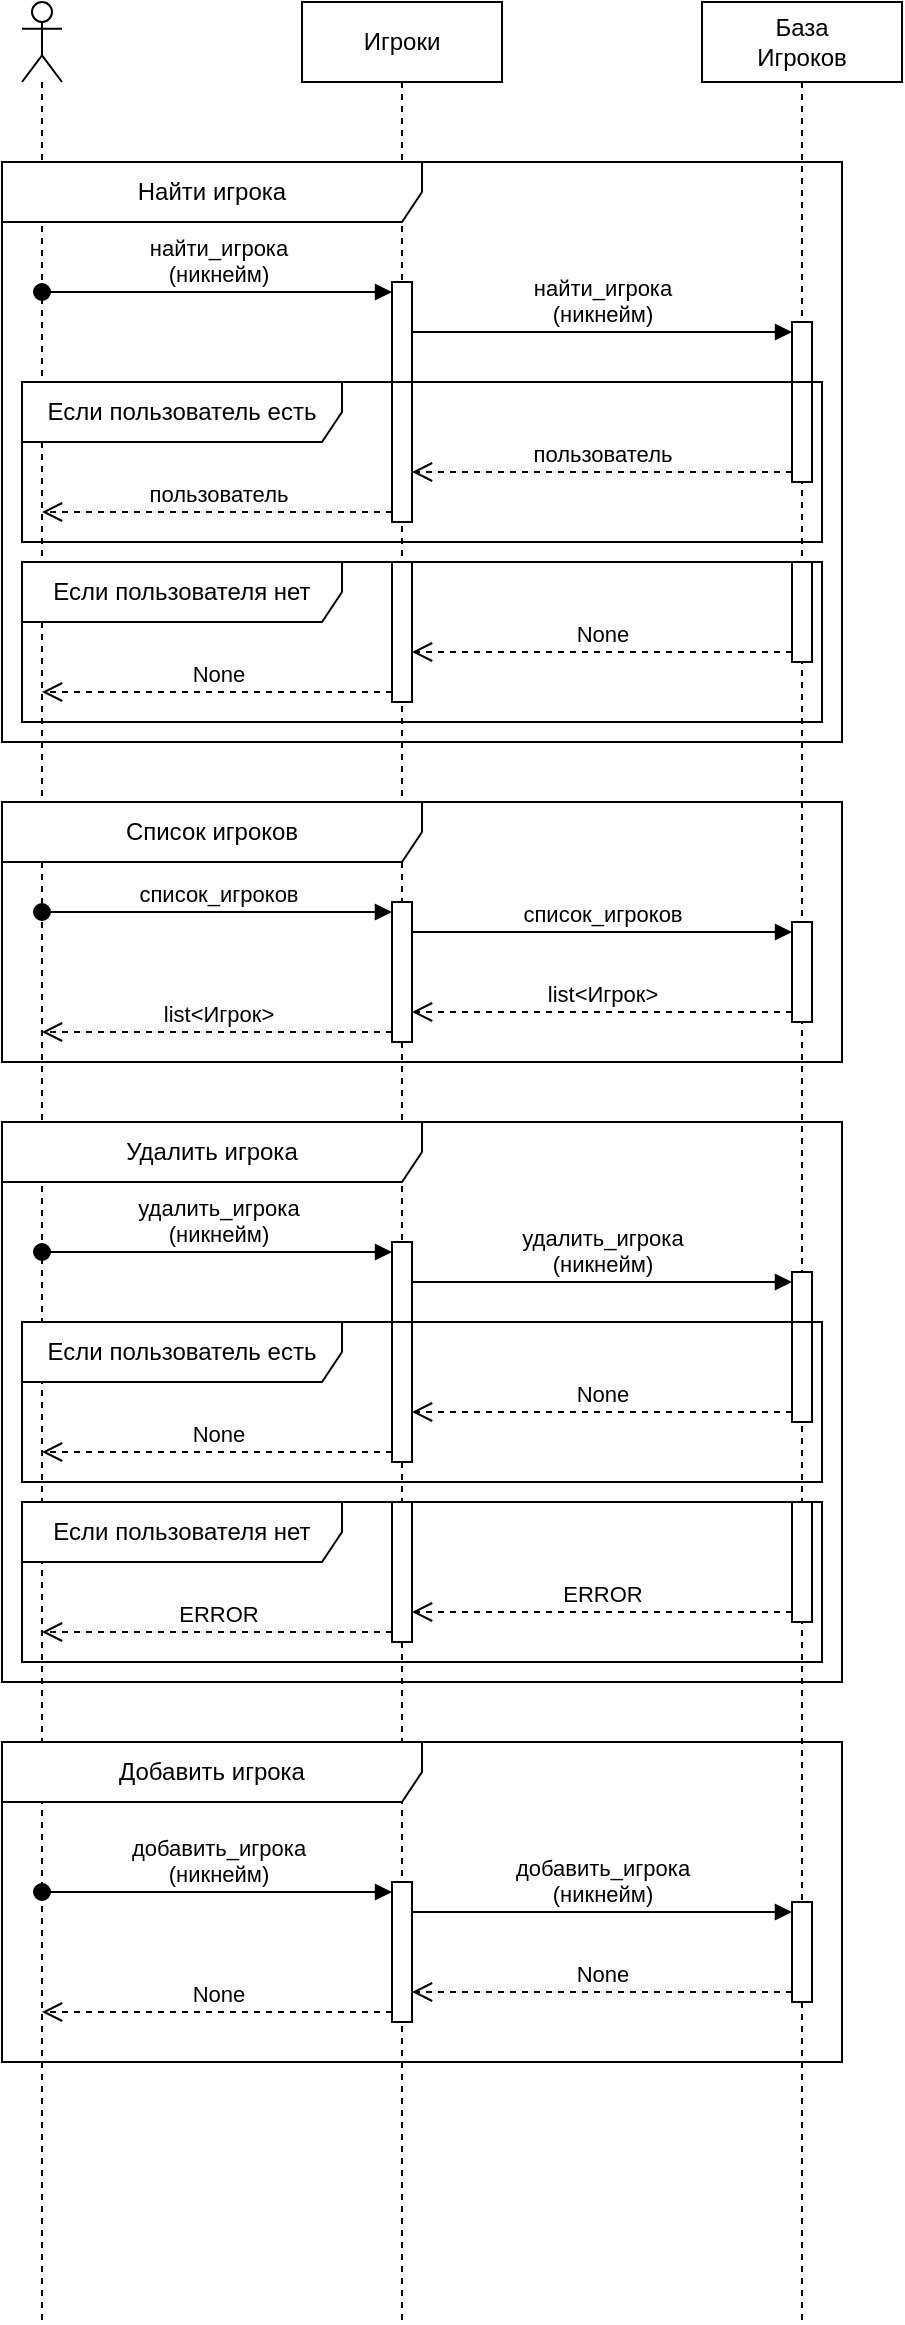 <mxfile version="27.0.9">
  <diagram name="Страница — 1" id="M503lQbu9yhQQV0HB1_Y">
    <mxGraphModel dx="1426" dy="841" grid="1" gridSize="10" guides="1" tooltips="1" connect="1" arrows="1" fold="1" page="1" pageScale="1" pageWidth="827" pageHeight="1169" math="0" shadow="0">
      <root>
        <mxCell id="0" />
        <mxCell id="1" parent="0" />
        <mxCell id="is2d8ssHcdv7nwQPwAMH-1" value="" style="shape=umlLifeline;perimeter=lifelinePerimeter;whiteSpace=wrap;html=1;container=1;dropTarget=0;collapsible=0;recursiveResize=0;outlineConnect=0;portConstraint=eastwest;newEdgeStyle={&quot;curved&quot;:0,&quot;rounded&quot;:0};participant=umlActor;" parent="1" vertex="1">
          <mxGeometry x="50" y="40" width="20" height="1160" as="geometry" />
        </mxCell>
        <mxCell id="is2d8ssHcdv7nwQPwAMH-2" value="Игроки" style="shape=umlLifeline;perimeter=lifelinePerimeter;whiteSpace=wrap;html=1;container=1;dropTarget=0;collapsible=0;recursiveResize=0;outlineConnect=0;portConstraint=eastwest;newEdgeStyle={&quot;curved&quot;:0,&quot;rounded&quot;:0};" parent="1" vertex="1">
          <mxGeometry x="190" y="40" width="100" height="1160" as="geometry" />
        </mxCell>
        <mxCell id="is2d8ssHcdv7nwQPwAMH-4" value="" style="html=1;points=[[0,0,0,0,5],[0,1,0,0,-5],[1,0,0,0,5],[1,1,0,0,-5]];perimeter=orthogonalPerimeter;outlineConnect=0;targetShapes=umlLifeline;portConstraint=eastwest;newEdgeStyle={&quot;curved&quot;:0,&quot;rounded&quot;:0};" parent="is2d8ssHcdv7nwQPwAMH-2" vertex="1">
          <mxGeometry x="45" y="140" width="10" height="120" as="geometry" />
        </mxCell>
        <mxCell id="is2d8ssHcdv7nwQPwAMH-12" value="" style="html=1;points=[[0,0,0,0,5],[0,1,0,0,-5],[1,0,0,0,5],[1,1,0,0,-5]];perimeter=orthogonalPerimeter;outlineConnect=0;targetShapes=umlLifeline;portConstraint=eastwest;newEdgeStyle={&quot;curved&quot;:0,&quot;rounded&quot;:0};" parent="is2d8ssHcdv7nwQPwAMH-2" vertex="1">
          <mxGeometry x="45" y="280" width="10" height="70" as="geometry" />
        </mxCell>
        <mxCell id="is2d8ssHcdv7nwQPwAMH-17" value="" style="html=1;points=[[0,0,0,0,5],[0,1,0,0,-5],[1,0,0,0,5],[1,1,0,0,-5]];perimeter=orthogonalPerimeter;outlineConnect=0;targetShapes=umlLifeline;portConstraint=eastwest;newEdgeStyle={&quot;curved&quot;:0,&quot;rounded&quot;:0};" parent="is2d8ssHcdv7nwQPwAMH-2" vertex="1">
          <mxGeometry x="45" y="450" width="10" height="70" as="geometry" />
        </mxCell>
        <mxCell id="is2d8ssHcdv7nwQPwAMH-24" value="" style="html=1;points=[[0,0,0,0,5],[0,1,0,0,-5],[1,0,0,0,5],[1,1,0,0,-5]];perimeter=orthogonalPerimeter;outlineConnect=0;targetShapes=umlLifeline;portConstraint=eastwest;newEdgeStyle={&quot;curved&quot;:0,&quot;rounded&quot;:0};" parent="is2d8ssHcdv7nwQPwAMH-2" vertex="1">
          <mxGeometry x="45" y="620" width="10" height="110" as="geometry" />
        </mxCell>
        <mxCell id="is2d8ssHcdv7nwQPwAMH-32" value="" style="html=1;points=[[0,0,0,0,5],[0,1,0,0,-5],[1,0,0,0,5],[1,1,0,0,-5]];perimeter=orthogonalPerimeter;outlineConnect=0;targetShapes=umlLifeline;portConstraint=eastwest;newEdgeStyle={&quot;curved&quot;:0,&quot;rounded&quot;:0};" parent="is2d8ssHcdv7nwQPwAMH-2" vertex="1">
          <mxGeometry x="45" y="750" width="10" height="70" as="geometry" />
        </mxCell>
        <mxCell id="is2d8ssHcdv7nwQPwAMH-37" value="" style="html=1;points=[[0,0,0,0,5],[0,1,0,0,-5],[1,0,0,0,5],[1,1,0,0,-5]];perimeter=orthogonalPerimeter;outlineConnect=0;targetShapes=umlLifeline;portConstraint=eastwest;newEdgeStyle={&quot;curved&quot;:0,&quot;rounded&quot;:0};" parent="is2d8ssHcdv7nwQPwAMH-2" vertex="1">
          <mxGeometry x="45" y="940" width="10" height="70" as="geometry" />
        </mxCell>
        <mxCell id="is2d8ssHcdv7nwQPwAMH-3" value="База&lt;br&gt;Игроков" style="shape=umlLifeline;perimeter=lifelinePerimeter;whiteSpace=wrap;html=1;container=1;dropTarget=0;collapsible=0;recursiveResize=0;outlineConnect=0;portConstraint=eastwest;newEdgeStyle={&quot;curved&quot;:0,&quot;rounded&quot;:0};" parent="1" vertex="1">
          <mxGeometry x="390" y="40" width="100" height="1160" as="geometry" />
        </mxCell>
        <mxCell id="is2d8ssHcdv7nwQPwAMH-6" value="" style="html=1;points=[[0,0,0,0,5],[0,1,0,0,-5],[1,0,0,0,5],[1,1,0,0,-5]];perimeter=orthogonalPerimeter;outlineConnect=0;targetShapes=umlLifeline;portConstraint=eastwest;newEdgeStyle={&quot;curved&quot;:0,&quot;rounded&quot;:0};" parent="is2d8ssHcdv7nwQPwAMH-3" vertex="1">
          <mxGeometry x="45" y="160" width="10" height="80" as="geometry" />
        </mxCell>
        <mxCell id="is2d8ssHcdv7nwQPwAMH-11" value="" style="html=1;points=[[0,0,0,0,5],[0,1,0,0,-5],[1,0,0,0,5],[1,1,0,0,-5]];perimeter=orthogonalPerimeter;outlineConnect=0;targetShapes=umlLifeline;portConstraint=eastwest;newEdgeStyle={&quot;curved&quot;:0,&quot;rounded&quot;:0};" parent="is2d8ssHcdv7nwQPwAMH-3" vertex="1">
          <mxGeometry x="45" y="280" width="10" height="50" as="geometry" />
        </mxCell>
        <mxCell id="is2d8ssHcdv7nwQPwAMH-19" value="" style="html=1;points=[[0,0,0,0,5],[0,1,0,0,-5],[1,0,0,0,5],[1,1,0,0,-5]];perimeter=orthogonalPerimeter;outlineConnect=0;targetShapes=umlLifeline;portConstraint=eastwest;newEdgeStyle={&quot;curved&quot;:0,&quot;rounded&quot;:0};" parent="is2d8ssHcdv7nwQPwAMH-3" vertex="1">
          <mxGeometry x="45" y="460" width="10" height="50" as="geometry" />
        </mxCell>
        <mxCell id="is2d8ssHcdv7nwQPwAMH-26" value="" style="html=1;points=[[0,0,0,0,5],[0,1,0,0,-5],[1,0,0,0,5],[1,1,0,0,-5]];perimeter=orthogonalPerimeter;outlineConnect=0;targetShapes=umlLifeline;portConstraint=eastwest;newEdgeStyle={&quot;curved&quot;:0,&quot;rounded&quot;:0};" parent="is2d8ssHcdv7nwQPwAMH-3" vertex="1">
          <mxGeometry x="45" y="635" width="10" height="75" as="geometry" />
        </mxCell>
        <mxCell id="is2d8ssHcdv7nwQPwAMH-31" value="" style="html=1;points=[[0,0,0,0,5],[0,1,0,0,-5],[1,0,0,0,5],[1,1,0,0,-5]];perimeter=orthogonalPerimeter;outlineConnect=0;targetShapes=umlLifeline;portConstraint=eastwest;newEdgeStyle={&quot;curved&quot;:0,&quot;rounded&quot;:0};" parent="is2d8ssHcdv7nwQPwAMH-3" vertex="1">
          <mxGeometry x="45" y="750" width="10" height="60" as="geometry" />
        </mxCell>
        <mxCell id="is2d8ssHcdv7nwQPwAMH-40" value="" style="html=1;points=[[0,0,0,0,5],[0,1,0,0,-5],[1,0,0,0,5],[1,1,0,0,-5]];perimeter=orthogonalPerimeter;outlineConnect=0;targetShapes=umlLifeline;portConstraint=eastwest;newEdgeStyle={&quot;curved&quot;:0,&quot;rounded&quot;:0};" parent="is2d8ssHcdv7nwQPwAMH-3" vertex="1">
          <mxGeometry x="45" y="950" width="10" height="50" as="geometry" />
        </mxCell>
        <mxCell id="is2d8ssHcdv7nwQPwAMH-5" value="найти_игрока&lt;br&gt;(никнейм)" style="html=1;verticalAlign=bottom;startArrow=oval;endArrow=block;startSize=8;curved=0;rounded=0;entryX=0;entryY=0;entryDx=0;entryDy=5;" parent="1" source="is2d8ssHcdv7nwQPwAMH-1" target="is2d8ssHcdv7nwQPwAMH-4" edge="1">
          <mxGeometry relative="1" as="geometry">
            <mxPoint x="165" y="185" as="sourcePoint" />
          </mxGeometry>
        </mxCell>
        <mxCell id="is2d8ssHcdv7nwQPwAMH-7" value="найти_игрока&lt;br&gt;(никнейм)" style="html=1;verticalAlign=bottom;endArrow=block;curved=0;rounded=0;entryX=0;entryY=0;entryDx=0;entryDy=5;entryPerimeter=0;" parent="1" source="is2d8ssHcdv7nwQPwAMH-4" target="is2d8ssHcdv7nwQPwAMH-6" edge="1">
          <mxGeometry width="80" relative="1" as="geometry">
            <mxPoint x="310" y="200" as="sourcePoint" />
            <mxPoint x="390" y="200" as="targetPoint" />
          </mxGeometry>
        </mxCell>
        <mxCell id="is2d8ssHcdv7nwQPwAMH-8" value="пользователь" style="html=1;verticalAlign=bottom;endArrow=open;dashed=1;endSize=8;curved=0;rounded=0;exitX=0;exitY=1;exitDx=0;exitDy=-5;exitPerimeter=0;" parent="1" source="is2d8ssHcdv7nwQPwAMH-6" target="is2d8ssHcdv7nwQPwAMH-4" edge="1">
          <mxGeometry relative="1" as="geometry">
            <mxPoint x="390" y="270" as="sourcePoint" />
            <mxPoint x="310" y="270" as="targetPoint" />
          </mxGeometry>
        </mxCell>
        <mxCell id="is2d8ssHcdv7nwQPwAMH-9" value="пользователь" style="html=1;verticalAlign=bottom;endArrow=open;dashed=1;endSize=8;curved=0;rounded=0;exitX=0;exitY=1;exitDx=0;exitDy=-5;exitPerimeter=0;" parent="1" source="is2d8ssHcdv7nwQPwAMH-4" target="is2d8ssHcdv7nwQPwAMH-1" edge="1">
          <mxGeometry relative="1" as="geometry">
            <mxPoint x="180" y="290" as="sourcePoint" />
            <mxPoint x="100" y="290" as="targetPoint" />
          </mxGeometry>
        </mxCell>
        <mxCell id="is2d8ssHcdv7nwQPwAMH-10" value="Если пользователь есть" style="shape=umlFrame;whiteSpace=wrap;html=1;pointerEvents=0;width=160;height=30;" parent="1" vertex="1">
          <mxGeometry x="50" y="230" width="400" height="80" as="geometry" />
        </mxCell>
        <mxCell id="is2d8ssHcdv7nwQPwAMH-13" value="None" style="html=1;verticalAlign=bottom;endArrow=open;dashed=1;endSize=8;curved=0;rounded=0;exitX=0;exitY=1;exitDx=0;exitDy=-5;exitPerimeter=0;" parent="1" source="is2d8ssHcdv7nwQPwAMH-11" target="is2d8ssHcdv7nwQPwAMH-12" edge="1">
          <mxGeometry relative="1" as="geometry">
            <mxPoint x="390" y="360" as="sourcePoint" />
            <mxPoint x="310" y="360" as="targetPoint" />
          </mxGeometry>
        </mxCell>
        <mxCell id="is2d8ssHcdv7nwQPwAMH-14" value="None" style="html=1;verticalAlign=bottom;endArrow=open;dashed=1;endSize=8;curved=0;rounded=0;exitX=0;exitY=1;exitDx=0;exitDy=-5;exitPerimeter=0;" parent="1" source="is2d8ssHcdv7nwQPwAMH-12" target="is2d8ssHcdv7nwQPwAMH-1" edge="1">
          <mxGeometry relative="1" as="geometry">
            <mxPoint x="190" y="380" as="sourcePoint" />
            <mxPoint x="110" y="380" as="targetPoint" />
          </mxGeometry>
        </mxCell>
        <mxCell id="is2d8ssHcdv7nwQPwAMH-15" value="Если пользователя нет" style="shape=umlFrame;whiteSpace=wrap;html=1;pointerEvents=0;width=160;height=30;" parent="1" vertex="1">
          <mxGeometry x="50" y="320" width="400" height="80" as="geometry" />
        </mxCell>
        <mxCell id="is2d8ssHcdv7nwQPwAMH-16" value="Найти игрока" style="shape=umlFrame;whiteSpace=wrap;html=1;pointerEvents=0;width=210;height=30;" parent="1" vertex="1">
          <mxGeometry x="40" y="120" width="420" height="290" as="geometry" />
        </mxCell>
        <mxCell id="is2d8ssHcdv7nwQPwAMH-18" value="список_игроков" style="html=1;verticalAlign=bottom;startArrow=oval;endArrow=block;startSize=8;curved=0;rounded=0;entryX=0;entryY=0;entryDx=0;entryDy=5;" parent="1" source="is2d8ssHcdv7nwQPwAMH-1" target="is2d8ssHcdv7nwQPwAMH-17" edge="1">
          <mxGeometry relative="1" as="geometry">
            <mxPoint x="165" y="495" as="sourcePoint" />
          </mxGeometry>
        </mxCell>
        <mxCell id="is2d8ssHcdv7nwQPwAMH-20" value="список_игроков" style="html=1;verticalAlign=bottom;endArrow=block;curved=0;rounded=0;entryX=0;entryY=0;entryDx=0;entryDy=5;entryPerimeter=0;" parent="1" source="is2d8ssHcdv7nwQPwAMH-17" target="is2d8ssHcdv7nwQPwAMH-19" edge="1">
          <mxGeometry width="80" relative="1" as="geometry">
            <mxPoint x="320" y="510" as="sourcePoint" />
            <mxPoint x="400" y="510" as="targetPoint" />
          </mxGeometry>
        </mxCell>
        <mxCell id="is2d8ssHcdv7nwQPwAMH-21" value="list&amp;lt;Игрок&amp;gt;" style="html=1;verticalAlign=bottom;endArrow=open;dashed=1;endSize=8;curved=0;rounded=0;exitX=0;exitY=1;exitDx=0;exitDy=-5;exitPerimeter=0;" parent="1" source="is2d8ssHcdv7nwQPwAMH-19" target="is2d8ssHcdv7nwQPwAMH-17" edge="1">
          <mxGeometry relative="1" as="geometry">
            <mxPoint x="400" y="560" as="sourcePoint" />
            <mxPoint x="320" y="560" as="targetPoint" />
          </mxGeometry>
        </mxCell>
        <mxCell id="is2d8ssHcdv7nwQPwAMH-22" value="list&amp;lt;Игрок&amp;gt;" style="html=1;verticalAlign=bottom;endArrow=open;dashed=1;endSize=8;curved=0;rounded=0;exitX=0;exitY=1;exitDx=0;exitDy=-5;exitPerimeter=0;" parent="1" source="is2d8ssHcdv7nwQPwAMH-17" target="is2d8ssHcdv7nwQPwAMH-1" edge="1">
          <mxGeometry relative="1" as="geometry">
            <mxPoint x="200" y="560" as="sourcePoint" />
            <mxPoint x="60" y="560" as="targetPoint" />
          </mxGeometry>
        </mxCell>
        <mxCell id="is2d8ssHcdv7nwQPwAMH-23" value="Список игроков" style="shape=umlFrame;whiteSpace=wrap;html=1;pointerEvents=0;width=210;height=30;" parent="1" vertex="1">
          <mxGeometry x="40" y="440" width="420" height="130" as="geometry" />
        </mxCell>
        <mxCell id="is2d8ssHcdv7nwQPwAMH-25" value="удалить_игрока&lt;br&gt;(никнейм)" style="html=1;verticalAlign=bottom;startArrow=oval;endArrow=block;startSize=8;curved=0;rounded=0;entryX=0;entryY=0;entryDx=0;entryDy=5;" parent="1" source="is2d8ssHcdv7nwQPwAMH-1" target="is2d8ssHcdv7nwQPwAMH-24" edge="1">
          <mxGeometry relative="1" as="geometry">
            <mxPoint x="165" y="665" as="sourcePoint" />
          </mxGeometry>
        </mxCell>
        <mxCell id="is2d8ssHcdv7nwQPwAMH-27" value="удалить_игрока&lt;br&gt;(никнейм)" style="html=1;verticalAlign=bottom;endArrow=block;curved=0;rounded=0;entryX=0;entryY=0;entryDx=0;entryDy=5;" parent="1" source="is2d8ssHcdv7nwQPwAMH-24" target="is2d8ssHcdv7nwQPwAMH-26" edge="1">
          <mxGeometry relative="1" as="geometry">
            <mxPoint x="365" y="665" as="sourcePoint" />
          </mxGeometry>
        </mxCell>
        <mxCell id="is2d8ssHcdv7nwQPwAMH-28" value="None" style="html=1;verticalAlign=bottom;endArrow=open;dashed=1;endSize=8;curved=0;rounded=0;exitX=0;exitY=1;exitDx=0;exitDy=-5;exitPerimeter=0;" parent="1" source="is2d8ssHcdv7nwQPwAMH-26" target="is2d8ssHcdv7nwQPwAMH-24" edge="1">
          <mxGeometry relative="1" as="geometry">
            <mxPoint x="365" y="735" as="targetPoint" />
          </mxGeometry>
        </mxCell>
        <mxCell id="is2d8ssHcdv7nwQPwAMH-29" value="Если пользователь есть" style="shape=umlFrame;whiteSpace=wrap;html=1;pointerEvents=0;width=160;height=30;" parent="1" vertex="1">
          <mxGeometry x="50" y="700" width="400" height="80" as="geometry" />
        </mxCell>
        <mxCell id="is2d8ssHcdv7nwQPwAMH-30" value="None" style="html=1;verticalAlign=bottom;endArrow=open;dashed=1;endSize=8;curved=0;rounded=0;exitX=0;exitY=1;exitDx=0;exitDy=-5;exitPerimeter=0;" parent="1" source="is2d8ssHcdv7nwQPwAMH-24" target="is2d8ssHcdv7nwQPwAMH-1" edge="1">
          <mxGeometry relative="1" as="geometry">
            <mxPoint x="180" y="760" as="sourcePoint" />
            <mxPoint x="100" y="760" as="targetPoint" />
          </mxGeometry>
        </mxCell>
        <mxCell id="is2d8ssHcdv7nwQPwAMH-33" value="ERROR" style="html=1;verticalAlign=bottom;endArrow=open;dashed=1;endSize=8;curved=0;rounded=0;exitX=0;exitY=1;exitDx=0;exitDy=-5;exitPerimeter=0;" parent="1" source="is2d8ssHcdv7nwQPwAMH-31" target="is2d8ssHcdv7nwQPwAMH-32" edge="1">
          <mxGeometry relative="1" as="geometry">
            <mxPoint x="380" y="830" as="sourcePoint" />
            <mxPoint x="300" y="830" as="targetPoint" />
          </mxGeometry>
        </mxCell>
        <mxCell id="is2d8ssHcdv7nwQPwAMH-34" value="ERROR" style="html=1;verticalAlign=bottom;endArrow=open;dashed=1;endSize=8;curved=0;rounded=0;exitX=0;exitY=1;exitDx=0;exitDy=-5;exitPerimeter=0;" parent="1" source="is2d8ssHcdv7nwQPwAMH-32" target="is2d8ssHcdv7nwQPwAMH-1" edge="1">
          <mxGeometry relative="1" as="geometry">
            <mxPoint x="200" y="860" as="sourcePoint" />
            <mxPoint x="120" y="860" as="targetPoint" />
          </mxGeometry>
        </mxCell>
        <mxCell id="is2d8ssHcdv7nwQPwAMH-35" value="Если пользователя нет" style="shape=umlFrame;whiteSpace=wrap;html=1;pointerEvents=0;width=160;height=30;" parent="1" vertex="1">
          <mxGeometry x="50" y="790" width="400" height="80" as="geometry" />
        </mxCell>
        <mxCell id="is2d8ssHcdv7nwQPwAMH-36" value="Удалить игрока" style="shape=umlFrame;whiteSpace=wrap;html=1;pointerEvents=0;width=210;height=30;" parent="1" vertex="1">
          <mxGeometry x="40" y="600" width="420" height="280" as="geometry" />
        </mxCell>
        <mxCell id="is2d8ssHcdv7nwQPwAMH-38" value="добавить_игрока&lt;br&gt;(никнейм)" style="html=1;verticalAlign=bottom;startArrow=oval;endArrow=block;startSize=8;curved=0;rounded=0;entryX=0;entryY=0;entryDx=0;entryDy=5;" parent="1" source="is2d8ssHcdv7nwQPwAMH-1" target="is2d8ssHcdv7nwQPwAMH-37" edge="1">
          <mxGeometry relative="1" as="geometry">
            <mxPoint x="57.25" y="985" as="sourcePoint" />
          </mxGeometry>
        </mxCell>
        <mxCell id="is2d8ssHcdv7nwQPwAMH-39" value="добавить_игрока&lt;br&gt;(никнейм)" style="html=1;verticalAlign=bottom;endArrow=block;curved=0;rounded=0;entryX=0;entryY=0;entryDx=0;entryDy=5;entryPerimeter=0;" parent="1" source="is2d8ssHcdv7nwQPwAMH-37" target="is2d8ssHcdv7nwQPwAMH-40" edge="1">
          <mxGeometry width="80" relative="1" as="geometry">
            <mxPoint x="268.25" y="1000" as="sourcePoint" />
            <mxPoint x="387.75" y="1000" as="targetPoint" />
          </mxGeometry>
        </mxCell>
        <mxCell id="is2d8ssHcdv7nwQPwAMH-41" value="Добавить игрока" style="shape=umlFrame;whiteSpace=wrap;html=1;pointerEvents=0;width=210;height=30;" parent="1" vertex="1">
          <mxGeometry x="40" y="910" width="420" height="160" as="geometry" />
        </mxCell>
        <mxCell id="is2d8ssHcdv7nwQPwAMH-42" value="None" style="html=1;verticalAlign=bottom;endArrow=open;dashed=1;endSize=8;curved=0;rounded=0;exitX=0;exitY=1;exitDx=0;exitDy=-5;exitPerimeter=0;" parent="1" source="is2d8ssHcdv7nwQPwAMH-40" target="is2d8ssHcdv7nwQPwAMH-37" edge="1">
          <mxGeometry relative="1" as="geometry">
            <mxPoint x="387.75" y="1040" as="sourcePoint" />
            <mxPoint x="307.75" y="1040" as="targetPoint" />
          </mxGeometry>
        </mxCell>
        <mxCell id="is2d8ssHcdv7nwQPwAMH-43" value="None" style="html=1;verticalAlign=bottom;endArrow=open;dashed=1;endSize=8;curved=0;rounded=0;exitX=0;exitY=1;exitDx=0;exitDy=-5;exitPerimeter=0;" parent="1" source="is2d8ssHcdv7nwQPwAMH-37" target="is2d8ssHcdv7nwQPwAMH-1" edge="1">
          <mxGeometry relative="1" as="geometry">
            <mxPoint x="187.75" y="1040" as="sourcePoint" />
            <mxPoint x="57.25" y="1045" as="targetPoint" />
          </mxGeometry>
        </mxCell>
      </root>
    </mxGraphModel>
  </diagram>
</mxfile>
